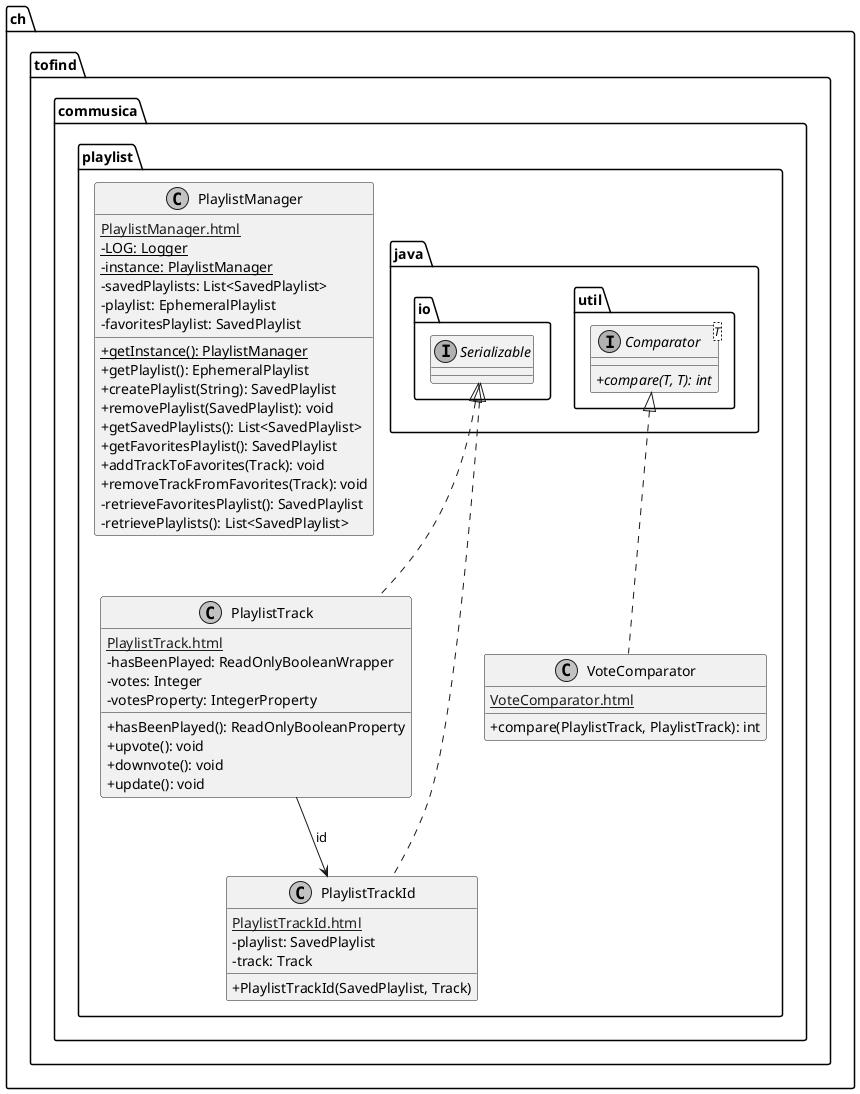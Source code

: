 @startuml

    skinparam monochrome true
    skinparam classAttributeIconSize 0

    namespace ch.tofind.commusica.playlist {

        class PlaylistTrack {
            [[PlaylistTrack.html]]
            -hasBeenPlayed: ReadOnlyBooleanWrapper
            -votes: Integer
            -votesProperty: IntegerProperty
            +hasBeenPlayed(): ReadOnlyBooleanProperty
            +upvote(): void
            +downvote(): void
            +update(): void
        }

        class PlaylistManager {
            [[PlaylistManager.html]]
            {static} -LOG: Logger
            {static} -instance: PlaylistManager
            -savedPlaylists: List<SavedPlaylist>
            -playlist: EphemeralPlaylist
            -favoritesPlaylist: SavedPlaylist
            {static} +getInstance(): PlaylistManager
            +getPlaylist(): EphemeralPlaylist
            +createPlaylist(String): SavedPlaylist
            +removePlaylist(SavedPlaylist): void
            +getSavedPlaylists(): List<SavedPlaylist>
            +getFavoritesPlaylist(): SavedPlaylist
            +addTrackToFavorites(Track): void
            +removeTrackFromFavorites(Track): void
            -retrieveFavoritesPlaylist(): SavedPlaylist
            -retrievePlaylists(): List<SavedPlaylist>
        }

        class VoteComparator {
            [[VoteComparator.html]]
            +compare(PlaylistTrack, PlaylistTrack): int
        }

        class PlaylistTrackId {
            [[PlaylistTrackId.html]]
            -playlist: SavedPlaylist
            -track: Track
            +PlaylistTrackId(SavedPlaylist, Track)
        }

        interface java.io.Serializable
        java.io.Serializable <|.. PlaylistTrack

        interface java.util.Comparator<T> {
            {abstract} +compare(T, T): int
        }
        java.util.Comparator <|.. VoteComparator

        java.io.Serializable <|.. PlaylistTrackId

        PlaylistTrack --> PlaylistTrackId: id

    }

@enduml
